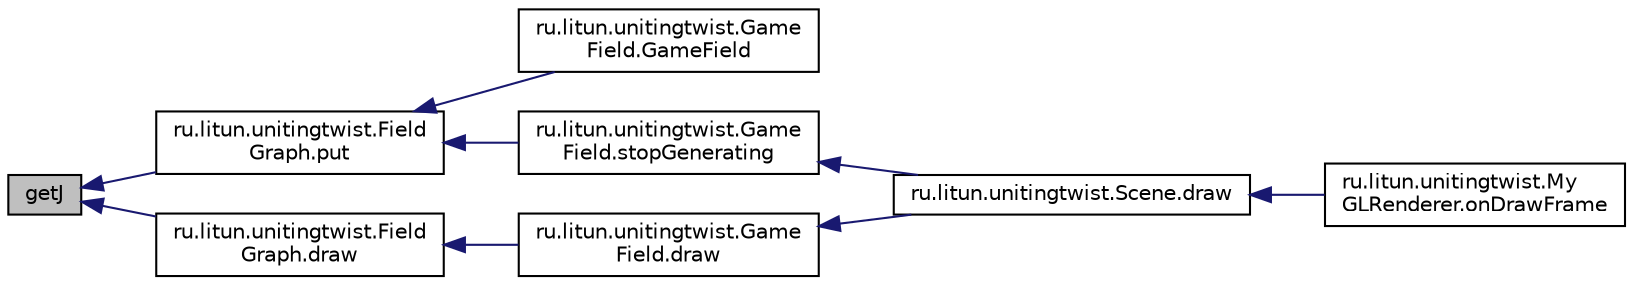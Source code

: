 digraph "getJ"
{
  edge [fontname="Helvetica",fontsize="10",labelfontname="Helvetica",labelfontsize="10"];
  node [fontname="Helvetica",fontsize="10",shape=record];
  rankdir="LR";
  Node21 [label="getJ",height=0.2,width=0.4,color="black", fillcolor="grey75", style="filled", fontcolor="black"];
  Node21 -> Node22 [dir="back",color="midnightblue",fontsize="10",style="solid"];
  Node22 [label="ru.litun.unitingtwist.Field\lGraph.put",height=0.2,width=0.4,color="black", fillcolor="white", style="filled",URL="$classru_1_1litun_1_1unitingtwist_1_1_field_graph.html#ad00bb318775c75318a78b012a28a3cc8"];
  Node22 -> Node23 [dir="back",color="midnightblue",fontsize="10",style="solid"];
  Node23 [label="ru.litun.unitingtwist.Game\lField.GameField",height=0.2,width=0.4,color="black", fillcolor="white", style="filled",URL="$classru_1_1litun_1_1unitingtwist_1_1_game_field.html#a60249e68db18dd0bc0bd4f2f29281531"];
  Node22 -> Node24 [dir="back",color="midnightblue",fontsize="10",style="solid"];
  Node24 [label="ru.litun.unitingtwist.Game\lField.stopGenerating",height=0.2,width=0.4,color="black", fillcolor="white", style="filled",URL="$classru_1_1litun_1_1unitingtwist_1_1_game_field.html#a28a9f1f8fa9987e78b712b22aa8792a3"];
  Node24 -> Node25 [dir="back",color="midnightblue",fontsize="10",style="solid"];
  Node25 [label="ru.litun.unitingtwist.Scene.draw",height=0.2,width=0.4,color="black", fillcolor="white", style="filled",URL="$classru_1_1litun_1_1unitingtwist_1_1_scene.html#ace8a0d2a4e41b6d83897d48fd91a7ab3"];
  Node25 -> Node26 [dir="back",color="midnightblue",fontsize="10",style="solid"];
  Node26 [label="ru.litun.unitingtwist.My\lGLRenderer.onDrawFrame",height=0.2,width=0.4,color="black", fillcolor="white", style="filled",URL="$classru_1_1litun_1_1unitingtwist_1_1_my_g_l_renderer.html#aba4bf3428902adb204d17703e7afcbc9"];
  Node21 -> Node27 [dir="back",color="midnightblue",fontsize="10",style="solid"];
  Node27 [label="ru.litun.unitingtwist.Field\lGraph.draw",height=0.2,width=0.4,color="black", fillcolor="white", style="filled",URL="$classru_1_1litun_1_1unitingtwist_1_1_field_graph.html#ac3e315879303dbd473ae480260356919"];
  Node27 -> Node28 [dir="back",color="midnightblue",fontsize="10",style="solid"];
  Node28 [label="ru.litun.unitingtwist.Game\lField.draw",height=0.2,width=0.4,color="black", fillcolor="white", style="filled",URL="$classru_1_1litun_1_1unitingtwist_1_1_game_field.html#ace8a0d2a4e41b6d83897d48fd91a7ab3"];
  Node28 -> Node25 [dir="back",color="midnightblue",fontsize="10",style="solid"];
}
